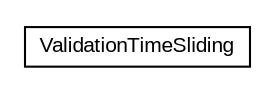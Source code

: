 #!/usr/local/bin/dot
#
# Class diagram 
# Generated by UMLGraph version R5_6-24-gf6e263 (http://www.umlgraph.org/)
#

digraph G {
	edge [fontname="arial",fontsize=10,labelfontname="arial",labelfontsize=10];
	node [fontname="arial",fontsize=10,shape=plaintext];
	nodesep=0.25;
	ranksep=0.5;
	// eu.europa.esig.dss.validation.process.vpfswatsp.checks.vts.ValidationTimeSliding
	c59653 [label=<<table title="eu.europa.esig.dss.validation.process.vpfswatsp.checks.vts.ValidationTimeSliding" border="0" cellborder="1" cellspacing="0" cellpadding="2" port="p" href="./ValidationTimeSliding.html">
		<tr><td><table border="0" cellspacing="0" cellpadding="1">
<tr><td align="center" balign="center"> ValidationTimeSliding </td></tr>
		</table></td></tr>
		</table>>, URL="./ValidationTimeSliding.html", fontname="arial", fontcolor="black", fontsize=10.0];
}

